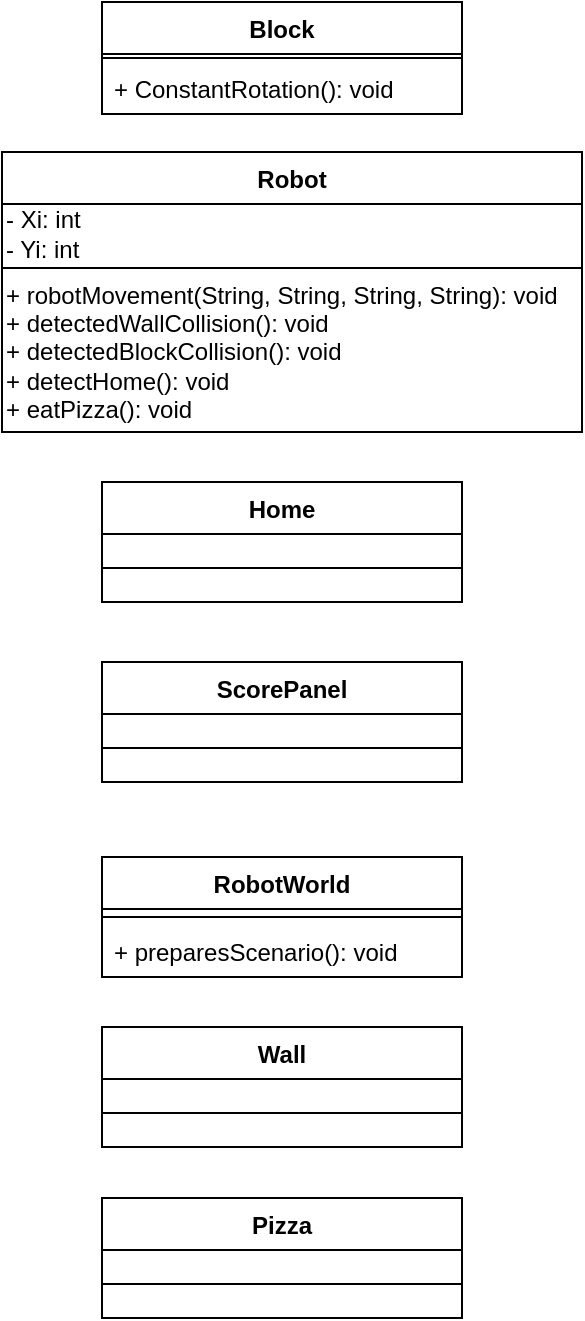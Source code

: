 <mxfile version="14.3.1" type="github">
  <diagram id="Dn5W-vgMYl0rk9NSS8OV" name="Page-1">
    <mxGraphModel dx="868" dy="450" grid="1" gridSize="10" guides="1" tooltips="1" connect="1" arrows="1" fold="1" page="1" pageScale="1" pageWidth="240" pageHeight="85" math="0" shadow="0">
      <root>
        <mxCell id="0" />
        <mxCell id="1" parent="0" />
        <mxCell id="MJEeBUbXhlYbVo8axPle-1" value="Block" style="swimlane;fontStyle=1;align=center;verticalAlign=top;childLayout=stackLayout;horizontal=1;startSize=26;horizontalStack=0;resizeParent=1;resizeParentMax=0;resizeLast=0;collapsible=1;marginBottom=0;" parent="1" vertex="1">
          <mxGeometry x="150" y="10" width="180" height="56" as="geometry" />
        </mxCell>
        <mxCell id="MJEeBUbXhlYbVo8axPle-3" value="" style="line;strokeWidth=1;fillColor=none;align=left;verticalAlign=middle;spacingTop=-1;spacingLeft=3;spacingRight=3;rotatable=0;labelPosition=right;points=[];portConstraint=eastwest;" parent="MJEeBUbXhlYbVo8axPle-1" vertex="1">
          <mxGeometry y="26" width="180" height="4" as="geometry" />
        </mxCell>
        <mxCell id="MJEeBUbXhlYbVo8axPle-4" value="+ ConstantRotation(): void" style="text;strokeColor=none;fillColor=none;align=left;verticalAlign=top;spacingLeft=4;spacingRight=4;overflow=hidden;rotatable=0;points=[[0,0.5],[1,0.5]];portConstraint=eastwest;" parent="MJEeBUbXhlYbVo8axPle-1" vertex="1">
          <mxGeometry y="30" width="180" height="26" as="geometry" />
        </mxCell>
        <mxCell id="MJEeBUbXhlYbVo8axPle-15" value="Home" style="swimlane;fontStyle=1;align=center;verticalAlign=top;childLayout=stackLayout;horizontal=1;startSize=26;horizontalStack=0;resizeParent=1;resizeParentMax=0;resizeLast=0;collapsible=1;marginBottom=0;" parent="1" vertex="1">
          <mxGeometry x="150" y="250" width="180" height="60" as="geometry">
            <mxRectangle x="269" y="60" width="70" height="26" as="alternateBounds" />
          </mxGeometry>
        </mxCell>
        <mxCell id="MJEeBUbXhlYbVo8axPle-17" value="" style="line;strokeWidth=1;fillColor=none;align=left;verticalAlign=middle;spacingTop=-1;spacingLeft=3;spacingRight=3;rotatable=0;labelPosition=right;points=[];portConstraint=eastwest;" parent="MJEeBUbXhlYbVo8axPle-15" vertex="1">
          <mxGeometry y="26" width="180" height="34" as="geometry" />
        </mxCell>
        <mxCell id="MJEeBUbXhlYbVo8axPle-19" value="RobotWorld" style="swimlane;fontStyle=1;align=center;verticalAlign=top;childLayout=stackLayout;horizontal=1;startSize=26;horizontalStack=0;resizeParent=1;resizeParentMax=0;resizeLast=0;collapsible=1;marginBottom=0;" parent="1" vertex="1">
          <mxGeometry x="150" y="437.5" width="180" height="60" as="geometry" />
        </mxCell>
        <mxCell id="MJEeBUbXhlYbVo8axPle-21" value="" style="line;strokeWidth=1;fillColor=none;align=left;verticalAlign=middle;spacingTop=-1;spacingLeft=3;spacingRight=3;rotatable=0;labelPosition=right;points=[];portConstraint=eastwest;" parent="MJEeBUbXhlYbVo8axPle-19" vertex="1">
          <mxGeometry y="26" width="180" height="8" as="geometry" />
        </mxCell>
        <mxCell id="MJEeBUbXhlYbVo8axPle-22" value="+ preparesScenario(): void" style="text;strokeColor=none;fillColor=none;align=left;verticalAlign=top;spacingLeft=4;spacingRight=4;overflow=hidden;rotatable=0;points=[[0,0.5],[1,0.5]];portConstraint=eastwest;" parent="MJEeBUbXhlYbVo8axPle-19" vertex="1">
          <mxGeometry y="34" width="180" height="26" as="geometry" />
        </mxCell>
        <mxCell id="MJEeBUbXhlYbVo8axPle-23" value="Pizza" style="swimlane;fontStyle=1;align=center;verticalAlign=top;childLayout=stackLayout;horizontal=1;startSize=26;horizontalStack=0;resizeParent=1;resizeParentMax=0;resizeLast=0;collapsible=1;marginBottom=0;" parent="1" vertex="1">
          <mxGeometry x="150" y="608" width="180" height="60" as="geometry" />
        </mxCell>
        <mxCell id="MJEeBUbXhlYbVo8axPle-25" value="" style="line;strokeWidth=1;fillColor=none;align=left;verticalAlign=middle;spacingTop=-1;spacingLeft=3;spacingRight=3;rotatable=0;labelPosition=right;points=[];portConstraint=eastwest;" parent="MJEeBUbXhlYbVo8axPle-23" vertex="1">
          <mxGeometry y="26" width="180" height="34" as="geometry" />
        </mxCell>
        <mxCell id="MJEeBUbXhlYbVo8axPle-31" value="ScorePanel" style="swimlane;fontStyle=1;align=center;verticalAlign=top;childLayout=stackLayout;horizontal=1;startSize=26;horizontalStack=0;resizeParent=1;resizeParentMax=0;resizeLast=0;collapsible=1;marginBottom=0;" parent="1" vertex="1">
          <mxGeometry x="150" y="340" width="180" height="60" as="geometry">
            <mxRectangle x="269" y="60" width="70" height="26" as="alternateBounds" />
          </mxGeometry>
        </mxCell>
        <mxCell id="MJEeBUbXhlYbVo8axPle-32" value="" style="line;strokeWidth=1;fillColor=none;align=left;verticalAlign=middle;spacingTop=-1;spacingLeft=3;spacingRight=3;rotatable=0;labelPosition=right;points=[];portConstraint=eastwest;" parent="MJEeBUbXhlYbVo8axPle-31" vertex="1">
          <mxGeometry y="26" width="180" height="34" as="geometry" />
        </mxCell>
        <mxCell id="MJEeBUbXhlYbVo8axPle-33" value="Wall" style="swimlane;fontStyle=1;align=center;verticalAlign=top;childLayout=stackLayout;horizontal=1;startSize=26;horizontalStack=0;resizeParent=1;resizeParentMax=0;resizeLast=0;collapsible=1;marginBottom=0;" parent="1" vertex="1">
          <mxGeometry x="150" y="522.5" width="180" height="60" as="geometry">
            <mxRectangle x="269" y="60" width="70" height="26" as="alternateBounds" />
          </mxGeometry>
        </mxCell>
        <mxCell id="MJEeBUbXhlYbVo8axPle-34" value="" style="line;strokeWidth=1;fillColor=none;align=left;verticalAlign=middle;spacingTop=-1;spacingLeft=3;spacingRight=3;rotatable=0;labelPosition=right;points=[];portConstraint=eastwest;" parent="MJEeBUbXhlYbVo8axPle-33" vertex="1">
          <mxGeometry y="26" width="180" height="34" as="geometry" />
        </mxCell>
        <mxCell id="MJEeBUbXhlYbVo8axPle-35" value="Robot" style="swimlane;fontStyle=1;align=center;verticalAlign=top;childLayout=stackLayout;horizontal=1;startSize=26;horizontalStack=0;resizeParent=1;resizeParentMax=0;resizeLast=0;collapsible=1;marginBottom=0;" parent="1" vertex="1">
          <mxGeometry x="100" y="85" width="290" height="140" as="geometry">
            <mxRectangle x="269" y="60" width="70" height="26" as="alternateBounds" />
          </mxGeometry>
        </mxCell>
        <mxCell id="aU7XzF5HTLkWooPSEidq-7" value="- Xi: int&lt;br&gt;- Yi: int" style="text;html=1;align=left;verticalAlign=middle;resizable=0;points=[];autosize=1;" vertex="1" parent="MJEeBUbXhlYbVo8axPle-35">
          <mxGeometry y="26" width="290" height="30" as="geometry" />
        </mxCell>
        <mxCell id="MJEeBUbXhlYbVo8axPle-36" value="" style="line;strokeWidth=1;fillColor=none;align=left;verticalAlign=middle;spacingTop=-1;spacingLeft=3;spacingRight=3;rotatable=0;labelPosition=right;points=[];portConstraint=eastwest;" parent="MJEeBUbXhlYbVo8axPle-35" vertex="1">
          <mxGeometry y="56" width="290" height="4" as="geometry" />
        </mxCell>
        <mxCell id="aU7XzF5HTLkWooPSEidq-3" value="+ robotMovement(String, String, String, String): void&lt;br&gt;+ detectedWallCollision(): void&lt;br&gt;+ detectedBlockCollision(): void&lt;br&gt;+ detectHome(): void&lt;br&gt;+ eatPizza(): void" style="text;html=1;align=left;verticalAlign=middle;resizable=0;points=[];autosize=1;" vertex="1" parent="MJEeBUbXhlYbVo8axPle-35">
          <mxGeometry y="60" width="290" height="80" as="geometry" />
        </mxCell>
      </root>
    </mxGraphModel>
  </diagram>
</mxfile>
